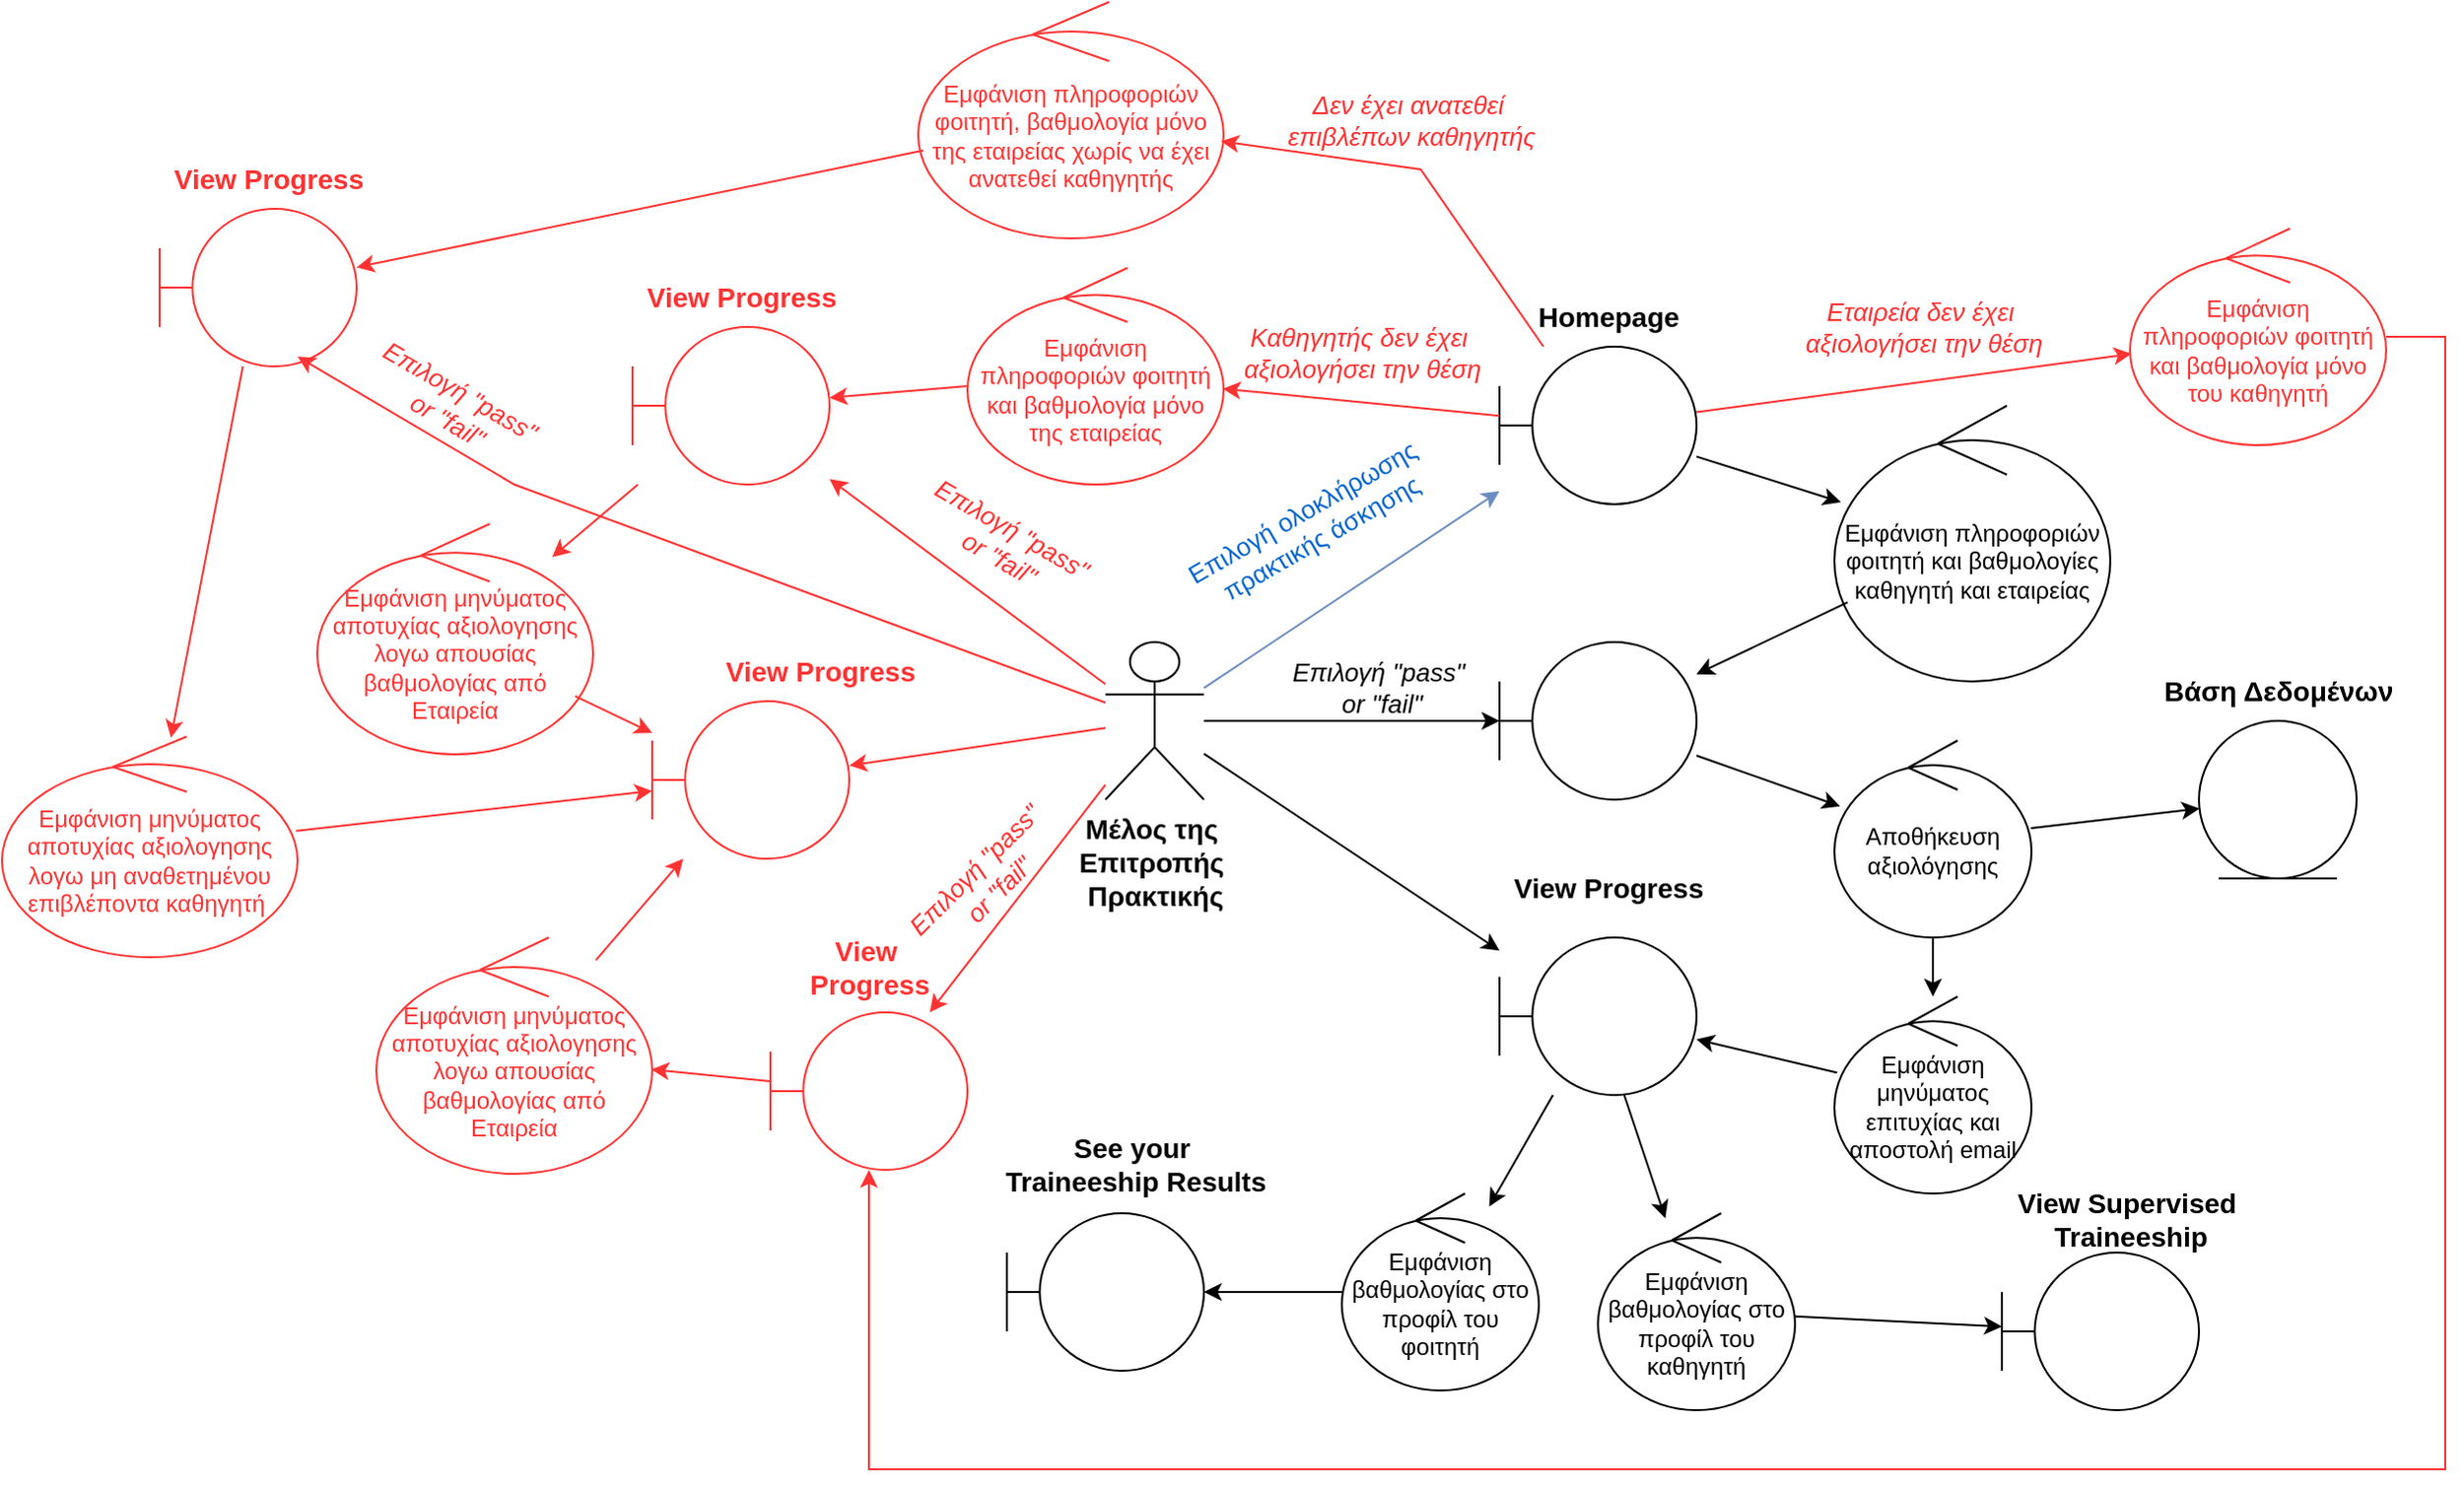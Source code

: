<mxfile version="26.2.14">
  <diagram name="Page-1" id="STMMxsGVUjymVkXOr_Ho">
    <mxGraphModel dx="2490" dy="2097" grid="1" gridSize="10" guides="1" tooltips="1" connect="1" arrows="1" fold="1" page="1" pageScale="1" pageWidth="850" pageHeight="1100" math="0" shadow="0">
      <root>
        <mxCell id="0" />
        <mxCell id="1" parent="0" />
        <mxCell id="H43GgqOnZdllGYrSiiVq-1" value="&lt;span style=&quot;font-size: 14px;&quot;&gt;&lt;b&gt;Μέλος της&amp;nbsp;&lt;/b&gt;&lt;/span&gt;&lt;div&gt;&lt;span style=&quot;font-size: 14px;&quot;&gt;&lt;b&gt;Επιτροπής&amp;nbsp;&lt;/b&gt;&lt;/span&gt;&lt;div&gt;&lt;span style=&quot;font-size: 14px;&quot;&gt;&lt;b&gt;Πρακτικής&lt;/b&gt;&lt;/span&gt;&lt;/div&gt;&lt;/div&gt;" style="shape=umlActor;verticalLabelPosition=bottom;verticalAlign=top;html=1;outlineConnect=0;" parent="1" vertex="1">
          <mxGeometry x="20" y="320" width="50" height="80" as="geometry" />
        </mxCell>
        <mxCell id="H43GgqOnZdllGYrSiiVq-2" value="" style="shape=umlBoundary;whiteSpace=wrap;html=1;" parent="1" vertex="1">
          <mxGeometry x="220" y="170" width="100" height="80" as="geometry" />
        </mxCell>
        <mxCell id="H43GgqOnZdllGYrSiiVq-3" value="Homepage" style="text;html=1;align=center;verticalAlign=middle;resizable=0;points=[];autosize=1;strokeColor=none;fillColor=none;fontSize=14;fontStyle=1" parent="1" vertex="1">
          <mxGeometry x="230" y="140" width="90" height="30" as="geometry" />
        </mxCell>
        <mxCell id="H43GgqOnZdllGYrSiiVq-4" value="" style="endArrow=classic;html=1;rounded=0;fontColor=#0066CC;fillColor=#dae8fc;strokeColor=#6c8ebf;" parent="1" source="H43GgqOnZdllGYrSiiVq-1" target="H43GgqOnZdllGYrSiiVq-2" edge="1">
          <mxGeometry width="50" height="50" relative="1" as="geometry">
            <mxPoint x="400" y="420" as="sourcePoint" />
            <mxPoint x="450" y="370" as="targetPoint" />
          </mxGeometry>
        </mxCell>
        <mxCell id="H43GgqOnZdllGYrSiiVq-5" value="Επιλογή ολοκλήρωσης&amp;nbsp;&lt;div&gt;πρακτικής άσκησης&lt;/div&gt;" style="text;html=1;align=center;verticalAlign=middle;resizable=0;points=[];autosize=1;strokeColor=none;fillColor=none;fontColor=#0066CC;rotation=-30;fontSize=13;" parent="1" vertex="1">
          <mxGeometry x="45" y="240" width="160" height="40" as="geometry" />
        </mxCell>
        <mxCell id="H43GgqOnZdllGYrSiiVq-6" value="" style="shape=umlBoundary;whiteSpace=wrap;html=1;" parent="1" vertex="1">
          <mxGeometry x="220" y="320" width="100" height="80" as="geometry" />
        </mxCell>
        <mxCell id="H43GgqOnZdllGYrSiiVq-7" value="" style="endArrow=classic;html=1;rounded=0;fillColor=#dae8fc;strokeColor=#000000;" parent="1" source="H43GgqOnZdllGYrSiiVq-1" target="H43GgqOnZdllGYrSiiVq-6" edge="1">
          <mxGeometry width="50" height="50" relative="1" as="geometry">
            <mxPoint x="70" y="360" as="sourcePoint" />
            <mxPoint x="450" y="370" as="targetPoint" />
          </mxGeometry>
        </mxCell>
        <mxCell id="H43GgqOnZdllGYrSiiVq-8" value="View Progress" style="text;html=1;align=center;verticalAlign=middle;resizable=0;points=[];autosize=1;strokeColor=none;fillColor=none;fontStyle=1;fontSize=14;fontColor=light-dark(#FF3333,#ED0202);" parent="1" vertex="1">
          <mxGeometry x="-220" y="130" width="110" height="30" as="geometry" />
        </mxCell>
        <mxCell id="H43GgqOnZdllGYrSiiVq-10" value="Επιλογή &quot;pass&quot;&amp;nbsp;&lt;div&gt;or &quot;fail&quot;&lt;/div&gt;" style="text;html=1;align=center;verticalAlign=middle;resizable=0;points=[];autosize=1;strokeColor=none;fillColor=none;fontStyle=2;labelBorderColor=none;fontSize=13;" parent="1" vertex="1">
          <mxGeometry x="100" y="323" width="120" height="40" as="geometry" />
        </mxCell>
        <mxCell id="H43GgqOnZdllGYrSiiVq-11" value="Εμφάνιση πληροφοριών φοιτητή και βαθμολογίες καθηγητή και εταιρείας" style="ellipse;shape=umlControl;whiteSpace=wrap;html=1;fontStyle=0" parent="1" vertex="1">
          <mxGeometry x="390" y="200" width="140" height="140" as="geometry" />
        </mxCell>
        <mxCell id="H43GgqOnZdllGYrSiiVq-12" value="" style="endArrow=classic;html=1;rounded=0;" parent="1" source="H43GgqOnZdllGYrSiiVq-2" target="H43GgqOnZdllGYrSiiVq-11" edge="1">
          <mxGeometry width="50" height="50" relative="1" as="geometry">
            <mxPoint x="400" y="420" as="sourcePoint" />
            <mxPoint x="450" y="370" as="targetPoint" />
          </mxGeometry>
        </mxCell>
        <mxCell id="H43GgqOnZdllGYrSiiVq-13" value="" style="endArrow=classic;html=1;rounded=0;" parent="1" source="H43GgqOnZdllGYrSiiVq-11" target="H43GgqOnZdllGYrSiiVq-6" edge="1">
          <mxGeometry width="50" height="50" relative="1" as="geometry">
            <mxPoint x="400" y="420" as="sourcePoint" />
            <mxPoint x="450" y="370" as="targetPoint" />
          </mxGeometry>
        </mxCell>
        <mxCell id="H43GgqOnZdllGYrSiiVq-14" value="Αποθήκευση αξιολόγησης" style="ellipse;shape=umlControl;whiteSpace=wrap;html=1;fontStyle=0" parent="1" vertex="1">
          <mxGeometry x="390" y="370" width="100" height="100" as="geometry" />
        </mxCell>
        <mxCell id="H43GgqOnZdllGYrSiiVq-17" value="" style="endArrow=classic;html=1;rounded=0;" parent="1" source="H43GgqOnZdllGYrSiiVq-6" target="H43GgqOnZdllGYrSiiVq-14" edge="1">
          <mxGeometry width="50" height="50" relative="1" as="geometry">
            <mxPoint x="400" y="420" as="sourcePoint" />
            <mxPoint x="450" y="370" as="targetPoint" />
          </mxGeometry>
        </mxCell>
        <mxCell id="H43GgqOnZdllGYrSiiVq-19" value="" style="ellipse;shape=umlEntity;whiteSpace=wrap;html=1;" parent="1" vertex="1">
          <mxGeometry x="575" y="360" width="80" height="80" as="geometry" />
        </mxCell>
        <mxCell id="H43GgqOnZdllGYrSiiVq-20" value="Βάση Δεδομένων" style="text;html=1;align=center;verticalAlign=middle;resizable=0;points=[];autosize=1;strokeColor=none;fillColor=none;fontSize=14;fontStyle=1" parent="1" vertex="1">
          <mxGeometry x="550" y="330" width="130" height="30" as="geometry" />
        </mxCell>
        <mxCell id="H43GgqOnZdllGYrSiiVq-21" value="" style="endArrow=classic;html=1;rounded=0;" parent="1" source="H43GgqOnZdllGYrSiiVq-14" target="H43GgqOnZdllGYrSiiVq-19" edge="1">
          <mxGeometry width="50" height="50" relative="1" as="geometry">
            <mxPoint x="400" y="420" as="sourcePoint" />
            <mxPoint x="450" y="370" as="targetPoint" />
          </mxGeometry>
        </mxCell>
        <mxCell id="H43GgqOnZdllGYrSiiVq-22" value="Εμφάνιση μηνύματος επιτυχίας και αποστολή email" style="ellipse;shape=umlControl;whiteSpace=wrap;html=1;fontStyle=0" parent="1" vertex="1">
          <mxGeometry x="390" y="500" width="100" height="100" as="geometry" />
        </mxCell>
        <mxCell id="H43GgqOnZdllGYrSiiVq-23" value="" style="endArrow=classic;html=1;rounded=0;" parent="1" source="H43GgqOnZdllGYrSiiVq-14" edge="1">
          <mxGeometry width="50" height="50" relative="1" as="geometry">
            <mxPoint x="400" y="420" as="sourcePoint" />
            <mxPoint x="450" y="370" as="targetPoint" />
          </mxGeometry>
        </mxCell>
        <mxCell id="H43GgqOnZdllGYrSiiVq-25" value="" style="endArrow=classic;html=1;rounded=0;" parent="1" source="H43GgqOnZdllGYrSiiVq-14" target="H43GgqOnZdllGYrSiiVq-22" edge="1">
          <mxGeometry width="50" height="50" relative="1" as="geometry">
            <mxPoint x="400" y="420" as="sourcePoint" />
            <mxPoint x="450" y="370" as="targetPoint" />
          </mxGeometry>
        </mxCell>
        <mxCell id="H43GgqOnZdllGYrSiiVq-26" value="" style="shape=umlBoundary;whiteSpace=wrap;html=1;" parent="1" vertex="1">
          <mxGeometry x="220" y="470" width="100" height="80" as="geometry" />
        </mxCell>
        <mxCell id="H43GgqOnZdllGYrSiiVq-27" value="View Progress" style="text;html=1;align=center;verticalAlign=middle;resizable=0;points=[];autosize=1;strokeColor=none;fillColor=none;fontStyle=1;fontSize=14;" parent="1" vertex="1">
          <mxGeometry x="220" y="430" width="110" height="30" as="geometry" />
        </mxCell>
        <mxCell id="H43GgqOnZdllGYrSiiVq-28" value="" style="endArrow=classic;html=1;rounded=0;" parent="1" source="H43GgqOnZdllGYrSiiVq-22" target="H43GgqOnZdllGYrSiiVq-26" edge="1">
          <mxGeometry width="50" height="50" relative="1" as="geometry">
            <mxPoint x="400" y="420" as="sourcePoint" />
            <mxPoint x="450" y="370" as="targetPoint" />
          </mxGeometry>
        </mxCell>
        <mxCell id="H43GgqOnZdllGYrSiiVq-29" value="" style="endArrow=classic;html=1;rounded=0;" parent="1" source="H43GgqOnZdllGYrSiiVq-1" target="H43GgqOnZdllGYrSiiVq-26" edge="1">
          <mxGeometry width="50" height="50" relative="1" as="geometry">
            <mxPoint x="10" y="370" as="sourcePoint" />
            <mxPoint x="450" y="370" as="targetPoint" />
          </mxGeometry>
        </mxCell>
        <mxCell id="H43GgqOnZdllGYrSiiVq-31" value="Εμφάνιση βαθμολογίας στο προφίλ του φοιτητή" style="ellipse;shape=umlControl;whiteSpace=wrap;html=1;fontStyle=0" parent="1" vertex="1">
          <mxGeometry x="140" y="600" width="100" height="100" as="geometry" />
        </mxCell>
        <mxCell id="H43GgqOnZdllGYrSiiVq-33" value="" style="shape=umlBoundary;whiteSpace=wrap;html=1;" parent="1" vertex="1">
          <mxGeometry x="-30" y="610" width="100" height="80" as="geometry" />
        </mxCell>
        <mxCell id="H43GgqOnZdllGYrSiiVq-34" value="See your&amp;nbsp;&lt;div&gt;Traineeship Results&lt;/div&gt;" style="text;html=1;align=center;verticalAlign=middle;resizable=0;points=[];autosize=1;strokeColor=none;fillColor=none;fontSize=14;fontStyle=1" parent="1" vertex="1">
          <mxGeometry x="-40" y="560" width="150" height="50" as="geometry" />
        </mxCell>
        <mxCell id="H43GgqOnZdllGYrSiiVq-35" value="" style="endArrow=classic;html=1;rounded=0;" parent="1" source="H43GgqOnZdllGYrSiiVq-31" target="H43GgqOnZdllGYrSiiVq-33" edge="1">
          <mxGeometry width="50" height="50" relative="1" as="geometry">
            <mxPoint x="220" y="420" as="sourcePoint" />
            <mxPoint x="270" y="370" as="targetPoint" />
          </mxGeometry>
        </mxCell>
        <mxCell id="H43GgqOnZdllGYrSiiVq-36" value="" style="endArrow=classic;html=1;rounded=0;" parent="1" source="H43GgqOnZdllGYrSiiVq-26" target="H43GgqOnZdllGYrSiiVq-31" edge="1">
          <mxGeometry width="50" height="50" relative="1" as="geometry">
            <mxPoint x="220" y="420" as="sourcePoint" />
            <mxPoint x="270" y="370" as="targetPoint" />
          </mxGeometry>
        </mxCell>
        <mxCell id="H43GgqOnZdllGYrSiiVq-37" value="Εμφάνιση βαθμολογίας στο προφίλ του καθηγητή" style="ellipse;shape=umlControl;whiteSpace=wrap;html=1;fontStyle=0" parent="1" vertex="1">
          <mxGeometry x="270" y="610" width="100" height="100" as="geometry" />
        </mxCell>
        <mxCell id="H43GgqOnZdllGYrSiiVq-38" value="" style="endArrow=classic;html=1;rounded=0;" parent="1" source="H43GgqOnZdllGYrSiiVq-26" target="H43GgqOnZdllGYrSiiVq-37" edge="1">
          <mxGeometry width="50" height="50" relative="1" as="geometry">
            <mxPoint x="220" y="420" as="sourcePoint" />
            <mxPoint x="270" y="370" as="targetPoint" />
          </mxGeometry>
        </mxCell>
        <mxCell id="H43GgqOnZdllGYrSiiVq-39" value="" style="shape=umlBoundary;whiteSpace=wrap;html=1;" parent="1" vertex="1">
          <mxGeometry x="475" y="630" width="100" height="80" as="geometry" />
        </mxCell>
        <mxCell id="H43GgqOnZdllGYrSiiVq-40" value="View Supervised&amp;nbsp;&lt;div&gt;Traineeship&lt;/div&gt;" style="text;html=1;align=center;verticalAlign=middle;resizable=0;points=[];autosize=1;strokeColor=none;fillColor=none;fontStyle=1;fontSize=14;" parent="1" vertex="1">
          <mxGeometry x="475" y="588" width="130" height="50" as="geometry" />
        </mxCell>
        <mxCell id="H43GgqOnZdllGYrSiiVq-41" value="" style="endArrow=classic;html=1;rounded=0;" parent="1" source="H43GgqOnZdllGYrSiiVq-37" target="H43GgqOnZdllGYrSiiVq-39" edge="1">
          <mxGeometry width="50" height="50" relative="1" as="geometry">
            <mxPoint x="220" y="420" as="sourcePoint" />
            <mxPoint x="270" y="370" as="targetPoint" />
          </mxGeometry>
        </mxCell>
        <mxCell id="H43GgqOnZdllGYrSiiVq-42" value="Εμφάνιση πληροφοριών φοιτητή και βαθμολογία μόνο της εταιρείας" style="ellipse;shape=umlControl;whiteSpace=wrap;html=1;fontStyle=0;strokeColor=light-dark(#FF3333,#ED0202);fontColor=light-dark(#FF3333,#ED0202);" parent="1" vertex="1">
          <mxGeometry x="-50" y="130" width="130" height="110" as="geometry" />
        </mxCell>
        <mxCell id="H43GgqOnZdllGYrSiiVq-44" value="" style="endArrow=classic;html=1;rounded=0;strokeColor=light-dark(#FF3333,#ED0202);" parent="1" source="H43GgqOnZdllGYrSiiVq-2" target="H43GgqOnZdllGYrSiiVq-42" edge="1">
          <mxGeometry width="50" height="50" relative="1" as="geometry">
            <mxPoint x="330" y="460" as="sourcePoint" />
            <mxPoint x="380" y="410" as="targetPoint" />
          </mxGeometry>
        </mxCell>
        <mxCell id="H43GgqOnZdllGYrSiiVq-45" value="" style="shape=umlBoundary;whiteSpace=wrap;html=1;fontColor=light-dark(#FF3333,#ED0202);strokeColor=light-dark(#FF3333,#ED0202);" parent="1" vertex="1">
          <mxGeometry x="-220" y="160" width="100" height="80" as="geometry" />
        </mxCell>
        <mxCell id="H43GgqOnZdllGYrSiiVq-46" value="" style="endArrow=classic;html=1;rounded=0;strokeColor=light-dark(#FF3333,#ED0202);" parent="1" source="H43GgqOnZdllGYrSiiVq-42" target="H43GgqOnZdllGYrSiiVq-45" edge="1">
          <mxGeometry width="50" height="50" relative="1" as="geometry">
            <mxPoint x="330" y="460" as="sourcePoint" />
            <mxPoint x="380" y="410" as="targetPoint" />
          </mxGeometry>
        </mxCell>
        <mxCell id="H43GgqOnZdllGYrSiiVq-47" value="" style="endArrow=classic;html=1;rounded=0;fillColor=#dae8fc;strokeColor=light-dark(#FF3333,#ED0202);" parent="1" source="H43GgqOnZdllGYrSiiVq-1" target="H43GgqOnZdllGYrSiiVq-45" edge="1">
          <mxGeometry width="50" height="50" relative="1" as="geometry">
            <mxPoint x="80" y="370" as="sourcePoint" />
            <mxPoint x="230" y="370" as="targetPoint" />
          </mxGeometry>
        </mxCell>
        <mxCell id="H43GgqOnZdllGYrSiiVq-48" value="Επιλογή &quot;pass&quot;&amp;nbsp;&lt;div&gt;or &quot;fail&quot;&lt;/div&gt;" style="text;html=1;align=center;verticalAlign=middle;resizable=0;points=[];autosize=1;strokeColor=none;fillColor=none;fontStyle=2;labelBorderColor=none;fontSize=13;rotation=30;fontColor=light-dark(#FF3333,#ED0202);" parent="1" vertex="1">
          <mxGeometry x="-90" y="250" width="120" height="40" as="geometry" />
        </mxCell>
        <mxCell id="H43GgqOnZdllGYrSiiVq-49" value="Εμφάνιση μηνύματος αποτυχίας αξιολογησης λογω απουσίας βαθμολογίας από Εταιρεία" style="ellipse;shape=umlControl;whiteSpace=wrap;html=1;fontStyle=0;strokeColor=light-dark(#FF3333,#ED0202);fontColor=light-dark(#FF3333,#ED0202);" parent="1" vertex="1">
          <mxGeometry x="-380" y="260" width="140" height="117" as="geometry" />
        </mxCell>
        <mxCell id="H43GgqOnZdllGYrSiiVq-50" value="" style="endArrow=classic;html=1;rounded=0;strokeColor=light-dark(#FF3333,#ED0202);" parent="1" source="H43GgqOnZdllGYrSiiVq-45" target="H43GgqOnZdllGYrSiiVq-49" edge="1">
          <mxGeometry width="50" height="50" relative="1" as="geometry">
            <mxPoint x="-20" y="200" as="sourcePoint" />
            <mxPoint x="-110" y="206" as="targetPoint" />
          </mxGeometry>
        </mxCell>
        <mxCell id="H43GgqOnZdllGYrSiiVq-51" value="" style="shape=umlBoundary;whiteSpace=wrap;html=1;strokeColor=light-dark(#FF3333,#ED0202);" parent="1" vertex="1">
          <mxGeometry x="-210" y="350" width="100" height="80" as="geometry" />
        </mxCell>
        <mxCell id="H43GgqOnZdllGYrSiiVq-52" value="View Progress" style="text;html=1;align=center;verticalAlign=middle;resizable=0;points=[];autosize=1;strokeColor=none;fillColor=none;fontStyle=1;fontSize=14;fontColor=light-dark(#FF3333,#ED0202);" parent="1" vertex="1">
          <mxGeometry x="-180" y="320" width="110" height="30" as="geometry" />
        </mxCell>
        <mxCell id="H43GgqOnZdllGYrSiiVq-53" value="" style="endArrow=classic;html=1;rounded=0;strokeColor=light-dark(#FF3333,#ED0202);" parent="1" source="H43GgqOnZdllGYrSiiVq-49" target="H43GgqOnZdllGYrSiiVq-51" edge="1">
          <mxGeometry width="50" height="50" relative="1" as="geometry">
            <mxPoint x="330" y="460" as="sourcePoint" />
            <mxPoint x="380" y="410" as="targetPoint" />
          </mxGeometry>
        </mxCell>
        <mxCell id="H43GgqOnZdllGYrSiiVq-54" value="" style="endArrow=classic;html=1;rounded=0;strokeColor=light-dark(#FF3333,#ED0202);" parent="1" source="H43GgqOnZdllGYrSiiVq-1" target="H43GgqOnZdllGYrSiiVq-51" edge="1">
          <mxGeometry width="50" height="50" relative="1" as="geometry">
            <mxPoint x="-209" y="250" as="sourcePoint" />
            <mxPoint x="-231" y="268" as="targetPoint" />
          </mxGeometry>
        </mxCell>
        <mxCell id="H43GgqOnZdllGYrSiiVq-56" value="Εμφάνιση μηνύματος αποτυχίας αξιολογησης λογω απουσίας βαθμολογίας από Εταιρεία" style="ellipse;shape=umlControl;whiteSpace=wrap;html=1;fontStyle=0;strokeColor=light-dark(#FF3333,#ED0202);fontColor=light-dark(#FF3333,#ED0202);" parent="1" vertex="1">
          <mxGeometry x="-350" y="470" width="140" height="120" as="geometry" />
        </mxCell>
        <mxCell id="H43GgqOnZdllGYrSiiVq-57" value="Εμφάνιση πληροφοριών φοιτητή και βαθμολογία μόνο του καθηγητή" style="ellipse;shape=umlControl;whiteSpace=wrap;html=1;fontStyle=0;strokeColor=light-dark(#FF3333,#ED0202);fontColor=light-dark(#FF3333,#ED0202);" parent="1" vertex="1">
          <mxGeometry x="540" y="110" width="130" height="110" as="geometry" />
        </mxCell>
        <mxCell id="H43GgqOnZdllGYrSiiVq-58" value="Καθηγητής δεν έχει&amp;nbsp;&lt;div&gt;αξιολογήσει την θέση&lt;/div&gt;" style="text;html=1;align=center;verticalAlign=middle;resizable=0;points=[];autosize=1;strokeColor=none;fillColor=none;fontSize=13;fontStyle=2;fontColor=light-dark(#FF3333,#ED0202);" parent="1" vertex="1">
          <mxGeometry x="75" y="153" width="150" height="40" as="geometry" />
        </mxCell>
        <mxCell id="H43GgqOnZdllGYrSiiVq-59" value="" style="endArrow=classic;html=1;rounded=0;strokeColor=light-dark(#FF3333,#ED0202);" parent="1" source="H43GgqOnZdllGYrSiiVq-2" target="H43GgqOnZdllGYrSiiVq-57" edge="1">
          <mxGeometry width="50" height="50" relative="1" as="geometry">
            <mxPoint x="30" y="374" as="sourcePoint" />
            <mxPoint x="-100" y="393" as="targetPoint" />
          </mxGeometry>
        </mxCell>
        <mxCell id="H43GgqOnZdllGYrSiiVq-60" value="Εταιρεία δεν έχει&amp;nbsp;&lt;div&gt;αξιολογήσει την θέση&lt;/div&gt;" style="text;html=1;align=center;verticalAlign=middle;resizable=0;points=[];autosize=1;strokeColor=none;fillColor=none;fontSize=13;fontStyle=2;fontColor=light-dark(#FF3333,#ED0202);" parent="1" vertex="1">
          <mxGeometry x="360" y="140" width="150" height="40" as="geometry" />
        </mxCell>
        <mxCell id="H43GgqOnZdllGYrSiiVq-61" value="" style="shape=umlBoundary;whiteSpace=wrap;html=1;fontColor=light-dark(#FF3333,#ED0202);strokeColor=light-dark(#FF3333,#ED0202);" parent="1" vertex="1">
          <mxGeometry x="-150" y="508" width="100" height="80" as="geometry" />
        </mxCell>
        <mxCell id="H43GgqOnZdllGYrSiiVq-62" value="" style="endArrow=classic;html=1;rounded=0;strokeColor=light-dark(#FF3333,#ED0202);" parent="1" source="H43GgqOnZdllGYrSiiVq-57" target="H43GgqOnZdllGYrSiiVq-61" edge="1">
          <mxGeometry width="50" height="50" relative="1" as="geometry">
            <mxPoint x="800" y="510" as="sourcePoint" />
            <mxPoint x="-200" y="680" as="targetPoint" />
            <Array as="points">
              <mxPoint x="700" y="165" />
              <mxPoint x="700" y="740" />
              <mxPoint x="-100" y="740" />
            </Array>
          </mxGeometry>
        </mxCell>
        <mxCell id="H43GgqOnZdllGYrSiiVq-63" value="" style="endArrow=classic;html=1;rounded=0;fillColor=#dae8fc;strokeColor=light-dark(#FF3333,#ED0202);" parent="1" source="H43GgqOnZdllGYrSiiVq-1" target="H43GgqOnZdllGYrSiiVq-61" edge="1">
          <mxGeometry width="50" height="50" relative="1" as="geometry">
            <mxPoint x="30" y="351" as="sourcePoint" />
            <mxPoint x="-110" y="247" as="targetPoint" />
          </mxGeometry>
        </mxCell>
        <mxCell id="H43GgqOnZdllGYrSiiVq-64" value="Επιλογή &quot;pass&quot;&amp;nbsp;&lt;div&gt;or &quot;fail&quot;&lt;/div&gt;" style="text;html=1;align=center;verticalAlign=middle;resizable=0;points=[];autosize=1;strokeColor=none;fillColor=none;fontStyle=2;labelBorderColor=none;fontSize=13;rotation=-45;fontColor=light-dark(#FF3333,#ED0202);" parent="1" vertex="1">
          <mxGeometry x="-100" y="420" width="120" height="40" as="geometry" />
        </mxCell>
        <mxCell id="H43GgqOnZdllGYrSiiVq-65" value="" style="endArrow=classic;html=1;rounded=0;strokeColor=light-dark(#FF3333,#ED0202);" parent="1" source="H43GgqOnZdllGYrSiiVq-61" target="H43GgqOnZdllGYrSiiVq-56" edge="1">
          <mxGeometry width="50" height="50" relative="1" as="geometry">
            <mxPoint x="30" y="374" as="sourcePoint" />
            <mxPoint x="-100" y="393" as="targetPoint" />
          </mxGeometry>
        </mxCell>
        <mxCell id="H43GgqOnZdllGYrSiiVq-66" value="" style="endArrow=classic;html=1;rounded=0;strokeColor=light-dark(#FF3333,#ED0202);" parent="1" source="H43GgqOnZdllGYrSiiVq-56" target="H43GgqOnZdllGYrSiiVq-51" edge="1">
          <mxGeometry width="50" height="50" relative="1" as="geometry">
            <mxPoint x="-232" y="332" as="sourcePoint" />
            <mxPoint x="-198" y="360" as="targetPoint" />
          </mxGeometry>
        </mxCell>
        <mxCell id="H43GgqOnZdllGYrSiiVq-67" value="View&amp;nbsp;&lt;div&gt;Progress&lt;/div&gt;" style="text;html=1;align=center;verticalAlign=middle;resizable=0;points=[];autosize=1;strokeColor=none;fillColor=none;fontStyle=1;fontSize=14;fontColor=light-dark(#FF3333,#ED0202);" parent="1" vertex="1">
          <mxGeometry x="-140" y="460" width="80" height="50" as="geometry" />
        </mxCell>
        <mxCell id="H43GgqOnZdllGYrSiiVq-68" value="Εμφάνιση πληροφοριών φοιτητή, βαθμολογία μόνο της εταιρείας χωρίς να έχει ανατεθεί καθηγητής" style="ellipse;shape=umlControl;whiteSpace=wrap;html=1;fontStyle=0;strokeColor=light-dark(#FF3333,#ED0202);fontColor=light-dark(#FF3333,#ED0202);" parent="1" vertex="1">
          <mxGeometry x="-75" y="-5" width="155" height="120" as="geometry" />
        </mxCell>
        <mxCell id="H43GgqOnZdllGYrSiiVq-69" value="" style="endArrow=classic;html=1;rounded=0;strokeColor=light-dark(#FF3333,#ED0202);" parent="1" source="H43GgqOnZdllGYrSiiVq-2" target="H43GgqOnZdllGYrSiiVq-68" edge="1">
          <mxGeometry width="50" height="50" relative="1" as="geometry">
            <mxPoint x="330" y="213" as="sourcePoint" />
            <mxPoint x="551" y="184" as="targetPoint" />
            <Array as="points">
              <mxPoint x="180" y="80" />
            </Array>
          </mxGeometry>
        </mxCell>
        <mxCell id="H43GgqOnZdllGYrSiiVq-70" value="Δεν έχει ανατεθεί&amp;nbsp;&lt;div&gt;επιβλέπων καθηγητής&lt;/div&gt;" style="text;html=1;align=center;verticalAlign=middle;resizable=0;points=[];autosize=1;strokeColor=none;fillColor=none;rotation=0;fontSize=13;fontStyle=2;fontColor=light-dark(#FF3333,#ED0202);" parent="1" vertex="1">
          <mxGeometry x="100" y="35" width="150" height="40" as="geometry" />
        </mxCell>
        <mxCell id="H43GgqOnZdllGYrSiiVq-71" value="" style="shape=umlBoundary;whiteSpace=wrap;html=1;fontColor=light-dark(#FF3333,#ED0202);strokeColor=light-dark(#FF3333,#ED0202);" parent="1" vertex="1">
          <mxGeometry x="-460" y="100" width="100" height="80" as="geometry" />
        </mxCell>
        <mxCell id="H43GgqOnZdllGYrSiiVq-72" value="View Progress" style="text;html=1;align=center;verticalAlign=middle;resizable=0;points=[];autosize=1;strokeColor=none;fillColor=none;fontStyle=1;fontSize=14;fontColor=light-dark(#FF3333,#ED0202);" parent="1" vertex="1">
          <mxGeometry x="-460" y="70" width="110" height="30" as="geometry" />
        </mxCell>
        <mxCell id="H43GgqOnZdllGYrSiiVq-73" value="" style="endArrow=classic;html=1;rounded=0;strokeColor=light-dark(#FF3333,#ED0202);" parent="1" source="H43GgqOnZdllGYrSiiVq-68" target="H43GgqOnZdllGYrSiiVq-71" edge="1">
          <mxGeometry width="50" height="50" relative="1" as="geometry">
            <mxPoint x="-210" y="250" as="sourcePoint" />
            <mxPoint x="-261" y="292" as="targetPoint" />
          </mxGeometry>
        </mxCell>
        <mxCell id="H43GgqOnZdllGYrSiiVq-74" value="" style="endArrow=classic;html=1;rounded=0;strokeColor=light-dark(#FF3333,#ED0202);entryX=0.7;entryY=0.938;entryDx=0;entryDy=0;entryPerimeter=0;" parent="1" source="H43GgqOnZdllGYrSiiVq-1" target="H43GgqOnZdllGYrSiiVq-71" edge="1">
          <mxGeometry width="50" height="50" relative="1" as="geometry">
            <mxPoint x="-255" y="346" as="sourcePoint" />
            <mxPoint x="-420" y="190" as="targetPoint" />
            <Array as="points">
              <mxPoint x="-280" y="240" />
            </Array>
          </mxGeometry>
        </mxCell>
        <mxCell id="H43GgqOnZdllGYrSiiVq-75" value="Επιλογή &quot;pass&quot;&amp;nbsp;&lt;div&gt;or &quot;fail&quot;&lt;/div&gt;" style="text;html=1;align=center;verticalAlign=middle;resizable=0;points=[];autosize=1;strokeColor=none;fillColor=none;fontStyle=2;labelBorderColor=none;fontSize=13;rotation=30;fontColor=light-dark(#FF3333,#ED0202);" parent="1" vertex="1">
          <mxGeometry x="-370.001" y="179.999" width="120" height="40" as="geometry" />
        </mxCell>
        <mxCell id="H43GgqOnZdllGYrSiiVq-76" value="Εμφάνιση μηνύματος αποτυχίας αξιολογησης λογω μη αναθετημένου επιβλέποντα καθηγητή&amp;nbsp;" style="ellipse;shape=umlControl;whiteSpace=wrap;html=1;fontStyle=0;strokeColor=light-dark(#FF3333,#ED0202);fontColor=light-dark(#FF3333,#ED0202);" parent="1" vertex="1">
          <mxGeometry x="-540" y="368" width="150" height="112" as="geometry" />
        </mxCell>
        <mxCell id="H43GgqOnZdllGYrSiiVq-77" value="" style="endArrow=classic;html=1;rounded=0;strokeColor=light-dark(#FF3333,#ED0202);" parent="1" source="H43GgqOnZdllGYrSiiVq-71" target="H43GgqOnZdllGYrSiiVq-76" edge="1">
          <mxGeometry width="50" height="50" relative="1" as="geometry">
            <mxPoint x="-255" y="346" as="sourcePoint" />
            <mxPoint x="-200" y="374" as="targetPoint" />
          </mxGeometry>
        </mxCell>
        <mxCell id="H43GgqOnZdllGYrSiiVq-78" value="" style="endArrow=classic;html=1;rounded=0;strokeColor=light-dark(#FF3333,#ED0202);" parent="1" source="H43GgqOnZdllGYrSiiVq-76" target="H43GgqOnZdllGYrSiiVq-51" edge="1">
          <mxGeometry width="50" height="50" relative="1" as="geometry">
            <mxPoint x="-408" y="190" as="sourcePoint" />
            <mxPoint x="-444" y="379" as="targetPoint" />
          </mxGeometry>
        </mxCell>
      </root>
    </mxGraphModel>
  </diagram>
</mxfile>

